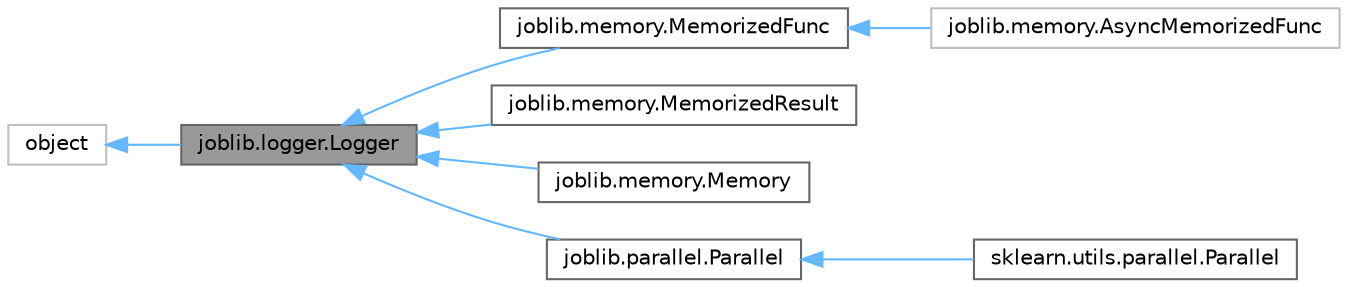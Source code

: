 digraph "joblib.logger.Logger"
{
 // LATEX_PDF_SIZE
  bgcolor="transparent";
  edge [fontname=Helvetica,fontsize=10,labelfontname=Helvetica,labelfontsize=10];
  node [fontname=Helvetica,fontsize=10,shape=box,height=0.2,width=0.4];
  rankdir="LR";
  Node1 [id="Node000001",label="joblib.logger.Logger",height=0.2,width=0.4,color="gray40", fillcolor="grey60", style="filled", fontcolor="black",tooltip="class Logger"];
  Node2 -> Node1 [id="edge1_Node000001_Node000002",dir="back",color="steelblue1",style="solid",tooltip=" "];
  Node2 [id="Node000002",label="object",height=0.2,width=0.4,color="grey75", fillcolor="white", style="filled",tooltip=" "];
  Node1 -> Node3 [id="edge2_Node000001_Node000003",dir="back",color="steelblue1",style="solid",tooltip=" "];
  Node3 [id="Node000003",label="joblib.memory.MemorizedFunc",height=0.2,width=0.4,color="gray40", fillcolor="white", style="filled",URL="$d6/dc3/classjoblib_1_1memory_1_1MemorizedFunc.html",tooltip=" "];
  Node3 -> Node4 [id="edge3_Node000003_Node000004",dir="back",color="steelblue1",style="solid",tooltip=" "];
  Node4 [id="Node000004",label="joblib.memory.AsyncMemorizedFunc",height=0.2,width=0.4,color="grey75", fillcolor="white", style="filled",URL="$de/d1f/classjoblib_1_1memory_1_1AsyncMemorizedFunc.html",tooltip=" "];
  Node1 -> Node5 [id="edge4_Node000001_Node000005",dir="back",color="steelblue1",style="solid",tooltip=" "];
  Node5 [id="Node000005",label="joblib.memory.MemorizedResult",height=0.2,width=0.4,color="gray40", fillcolor="white", style="filled",URL="$da/d77/classjoblib_1_1memory_1_1MemorizedResult.html",tooltip="class MemorizedResult"];
  Node1 -> Node6 [id="edge5_Node000001_Node000006",dir="back",color="steelblue1",style="solid",tooltip=" "];
  Node6 [id="Node000006",label="joblib.memory.Memory",height=0.2,width=0.4,color="gray40", fillcolor="white", style="filled",URL="$de/d0b/classjoblib_1_1memory_1_1Memory.html",tooltip=" "];
  Node1 -> Node7 [id="edge6_Node000001_Node000007",dir="back",color="steelblue1",style="solid",tooltip=" "];
  Node7 [id="Node000007",label="joblib.parallel.Parallel",height=0.2,width=0.4,color="gray40", fillcolor="white", style="filled",URL="$d5/df6/classjoblib_1_1parallel_1_1Parallel.html",tooltip=" "];
  Node7 -> Node8 [id="edge7_Node000007_Node000008",dir="back",color="steelblue1",style="solid",tooltip=" "];
  Node8 [id="Node000008",label="sklearn.utils.parallel.Parallel",height=0.2,width=0.4,color="gray40", fillcolor="white", style="filled",URL="$dd/d56/classsklearn_1_1utils_1_1parallel_1_1Parallel.html",tooltip=" "];
}
